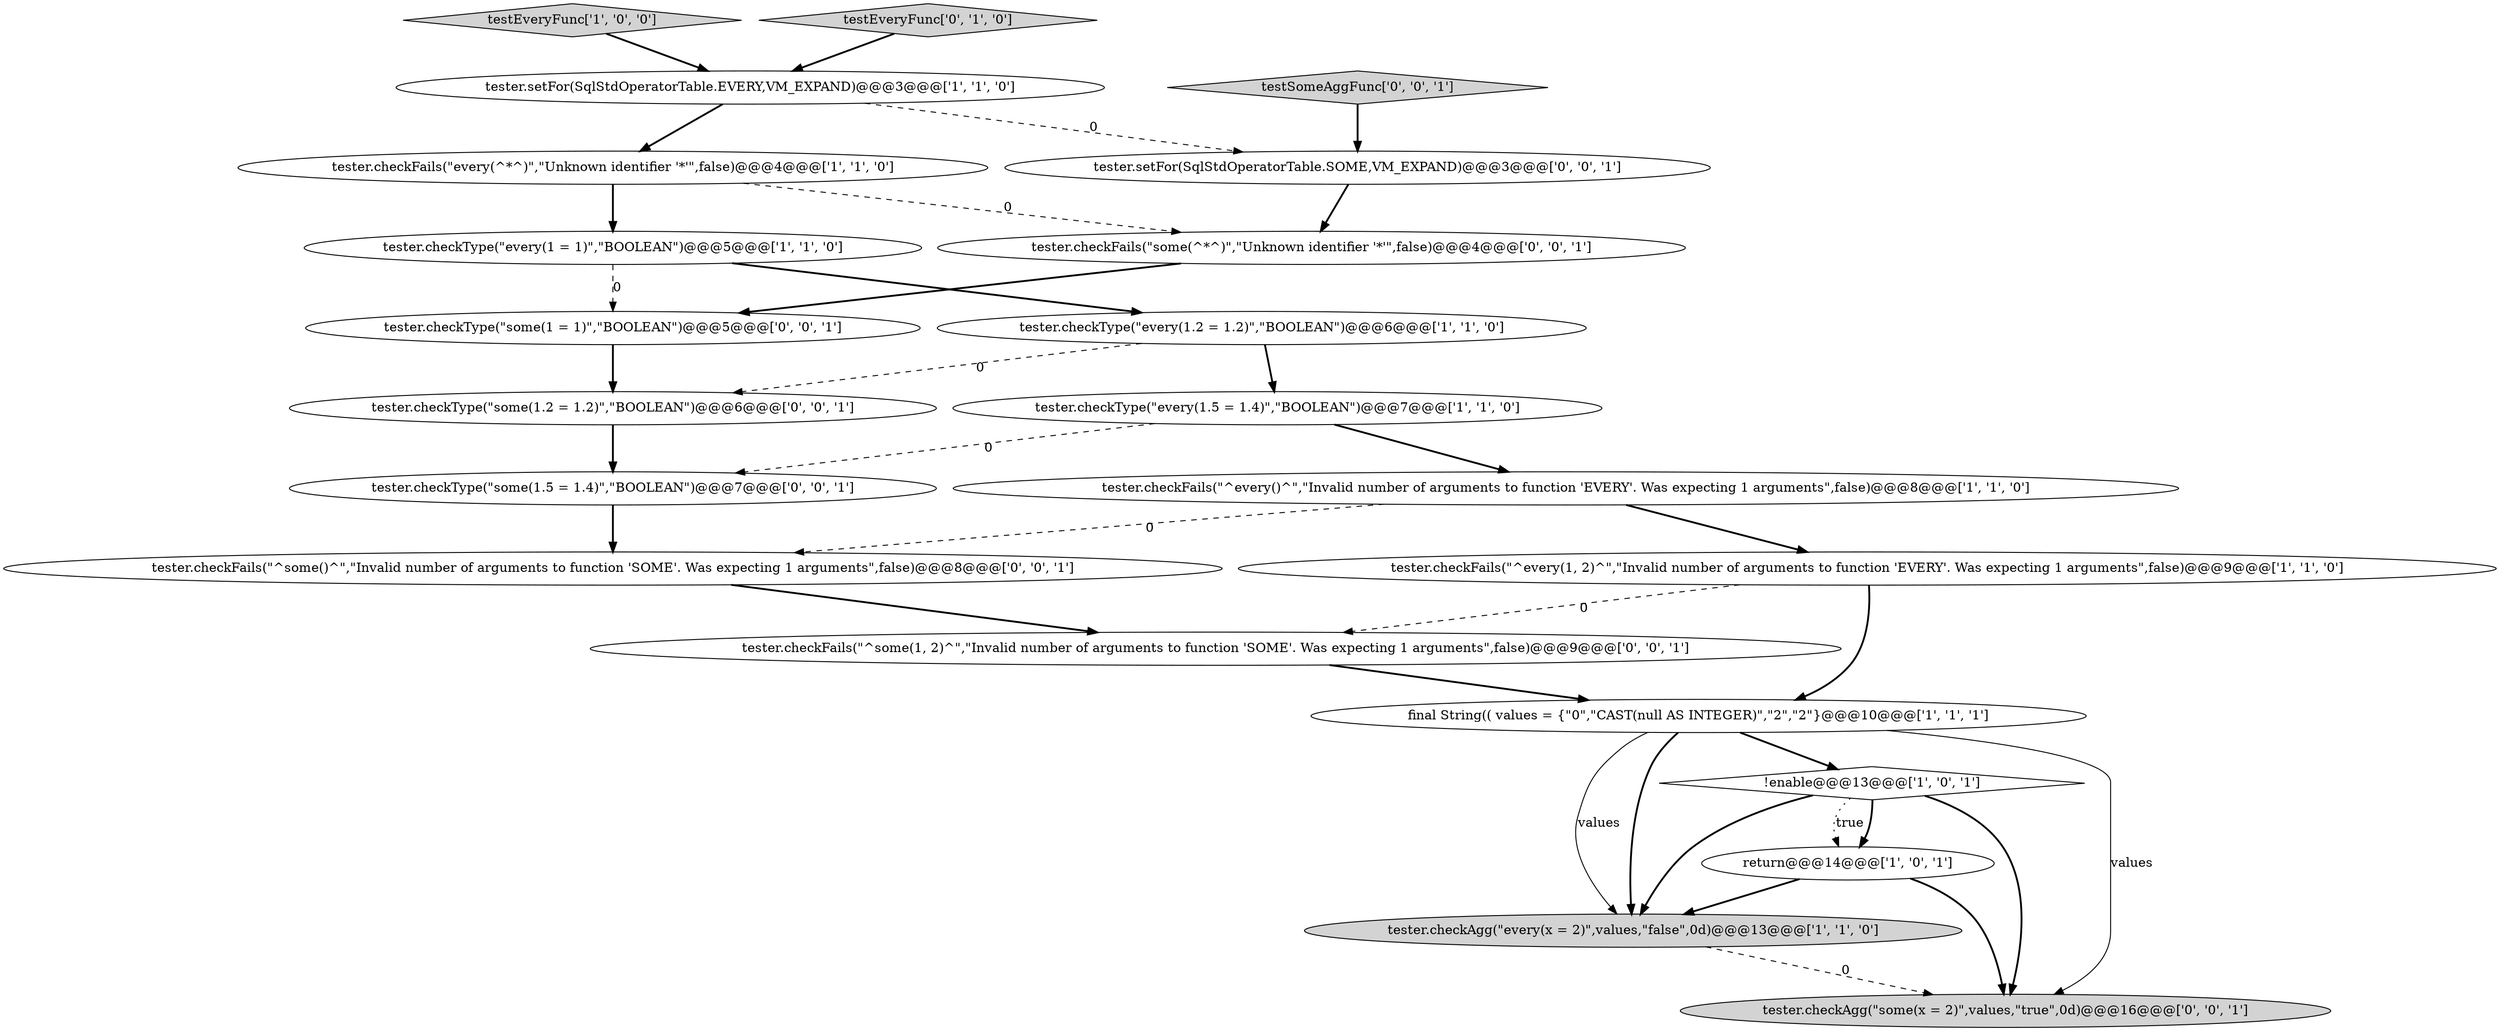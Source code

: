 digraph {
0 [style = filled, label = "testEveryFunc['1', '0', '0']", fillcolor = lightgray, shape = diamond image = "AAA0AAABBB1BBB"];
21 [style = filled, label = "tester.checkType(\"some(1.5 = 1.4)\",\"BOOLEAN\")@@@7@@@['0', '0', '1']", fillcolor = white, shape = ellipse image = "AAA0AAABBB3BBB"];
13 [style = filled, label = "tester.checkType(\"some(1 = 1)\",\"BOOLEAN\")@@@5@@@['0', '0', '1']", fillcolor = white, shape = ellipse image = "AAA0AAABBB3BBB"];
11 [style = filled, label = "tester.checkAgg(\"every(x = 2)\",values,\"false\",0d)@@@13@@@['1', '1', '0']", fillcolor = lightgray, shape = ellipse image = "AAA0AAABBB1BBB"];
18 [style = filled, label = "tester.checkType(\"some(1.2 = 1.2)\",\"BOOLEAN\")@@@6@@@['0', '0', '1']", fillcolor = white, shape = ellipse image = "AAA0AAABBB3BBB"];
16 [style = filled, label = "testSomeAggFunc['0', '0', '1']", fillcolor = lightgray, shape = diamond image = "AAA0AAABBB3BBB"];
10 [style = filled, label = "tester.setFor(SqlStdOperatorTable.EVERY,VM_EXPAND)@@@3@@@['1', '1', '0']", fillcolor = white, shape = ellipse image = "AAA0AAABBB1BBB"];
15 [style = filled, label = "tester.checkFails(\"^some()^\",\"Invalid number of arguments to function 'SOME'. Was expecting 1 arguments\",false)@@@8@@@['0', '0', '1']", fillcolor = white, shape = ellipse image = "AAA0AAABBB3BBB"];
6 [style = filled, label = "tester.checkType(\"every(1 = 1)\",\"BOOLEAN\")@@@5@@@['1', '1', '0']", fillcolor = white, shape = ellipse image = "AAA0AAABBB1BBB"];
8 [style = filled, label = "tester.checkType(\"every(1.5 = 1.4)\",\"BOOLEAN\")@@@7@@@['1', '1', '0']", fillcolor = white, shape = ellipse image = "AAA0AAABBB1BBB"];
2 [style = filled, label = "final String(( values = {\"0\",\"CAST(null AS INTEGER)\",\"2\",\"2\"}@@@10@@@['1', '1', '1']", fillcolor = white, shape = ellipse image = "AAA0AAABBB1BBB"];
14 [style = filled, label = "tester.checkFails(\"^some(1, 2)^\",\"Invalid number of arguments to function 'SOME'. Was expecting 1 arguments\",false)@@@9@@@['0', '0', '1']", fillcolor = white, shape = ellipse image = "AAA0AAABBB3BBB"];
12 [style = filled, label = "testEveryFunc['0', '1', '0']", fillcolor = lightgray, shape = diamond image = "AAA0AAABBB2BBB"];
9 [style = filled, label = "return@@@14@@@['1', '0', '1']", fillcolor = white, shape = ellipse image = "AAA0AAABBB1BBB"];
19 [style = filled, label = "tester.checkAgg(\"some(x = 2)\",values,\"true\",0d)@@@16@@@['0', '0', '1']", fillcolor = lightgray, shape = ellipse image = "AAA0AAABBB3BBB"];
4 [style = filled, label = "tester.checkFails(\"^every(1, 2)^\",\"Invalid number of arguments to function 'EVERY'. Was expecting 1 arguments\",false)@@@9@@@['1', '1', '0']", fillcolor = white, shape = ellipse image = "AAA0AAABBB1BBB"];
7 [style = filled, label = "tester.checkType(\"every(1.2 = 1.2)\",\"BOOLEAN\")@@@6@@@['1', '1', '0']", fillcolor = white, shape = ellipse image = "AAA0AAABBB1BBB"];
1 [style = filled, label = "tester.checkFails(\"every(^*^)\",\"Unknown identifier '\*'\",false)@@@4@@@['1', '1', '0']", fillcolor = white, shape = ellipse image = "AAA0AAABBB1BBB"];
3 [style = filled, label = "tester.checkFails(\"^every()^\",\"Invalid number of arguments to function 'EVERY'. Was expecting 1 arguments\",false)@@@8@@@['1', '1', '0']", fillcolor = white, shape = ellipse image = "AAA0AAABBB1BBB"];
17 [style = filled, label = "tester.checkFails(\"some(^*^)\",\"Unknown identifier '\*'\",false)@@@4@@@['0', '0', '1']", fillcolor = white, shape = ellipse image = "AAA0AAABBB3BBB"];
20 [style = filled, label = "tester.setFor(SqlStdOperatorTable.SOME,VM_EXPAND)@@@3@@@['0', '0', '1']", fillcolor = white, shape = ellipse image = "AAA0AAABBB3BBB"];
5 [style = filled, label = "!enable@@@13@@@['1', '0', '1']", fillcolor = white, shape = diamond image = "AAA0AAABBB1BBB"];
20->17 [style = bold, label=""];
9->11 [style = bold, label=""];
7->18 [style = dashed, label="0"];
5->9 [style = bold, label=""];
15->14 [style = bold, label=""];
21->15 [style = bold, label=""];
8->3 [style = bold, label=""];
4->2 [style = bold, label=""];
8->21 [style = dashed, label="0"];
2->19 [style = solid, label="values"];
7->8 [style = bold, label=""];
3->4 [style = bold, label=""];
5->19 [style = bold, label=""];
0->10 [style = bold, label=""];
12->10 [style = bold, label=""];
1->6 [style = bold, label=""];
1->17 [style = dashed, label="0"];
6->13 [style = dashed, label="0"];
11->19 [style = dashed, label="0"];
2->11 [style = solid, label="values"];
9->19 [style = bold, label=""];
5->9 [style = dotted, label="true"];
3->15 [style = dashed, label="0"];
10->20 [style = dashed, label="0"];
4->14 [style = dashed, label="0"];
5->11 [style = bold, label=""];
14->2 [style = bold, label=""];
17->13 [style = bold, label=""];
18->21 [style = bold, label=""];
6->7 [style = bold, label=""];
10->1 [style = bold, label=""];
16->20 [style = bold, label=""];
2->11 [style = bold, label=""];
13->18 [style = bold, label=""];
2->5 [style = bold, label=""];
}
